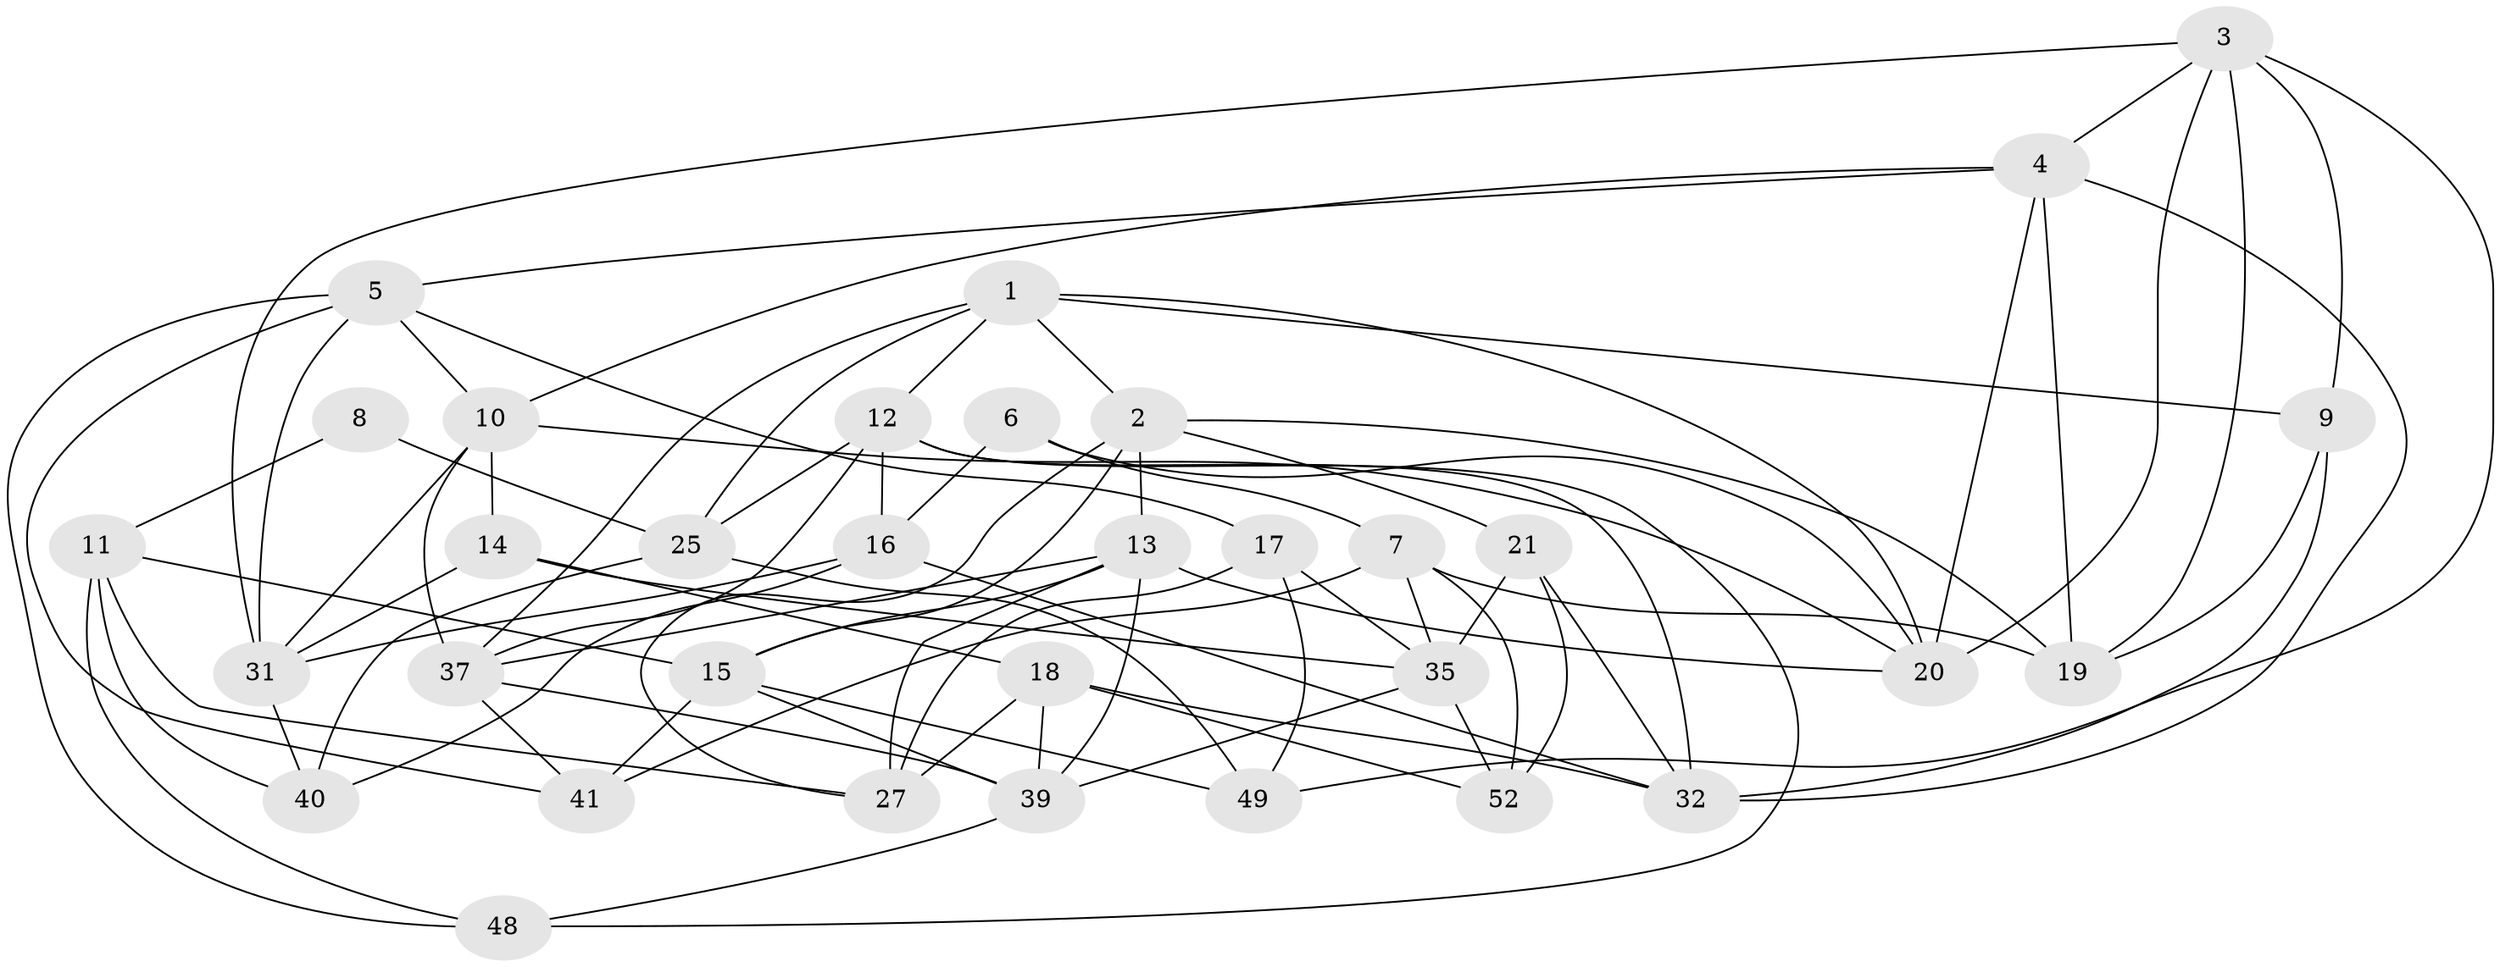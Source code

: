 // original degree distribution, {4: 1.0}
// Generated by graph-tools (version 1.1) at 2025/42/03/06/25 10:42:23]
// undirected, 33 vertices, 83 edges
graph export_dot {
graph [start="1"]
  node [color=gray90,style=filled];
  1 [super="+50"];
  2 [super="+34"];
  3 [super="+26"];
  4 [super="+51"];
  5 [super="+29"];
  6;
  7 [super="+38"];
  8;
  9;
  10 [super="+22"];
  11 [super="+30"];
  12 [super="+24"];
  13 [super="+28"];
  14;
  15 [super="+36"];
  16 [super="+45"];
  17;
  18 [super="+47"];
  19 [super="+44"];
  20 [super="+23"];
  21;
  25 [super="+43"];
  27 [super="+33"];
  31 [super="+55"];
  32 [super="+54"];
  35 [super="+42"];
  37 [super="+46"];
  39 [super="+53"];
  40;
  41;
  48;
  49;
  52;
  1 -- 20;
  1 -- 25;
  1 -- 2;
  1 -- 37;
  1 -- 9;
  1 -- 12;
  2 -- 15;
  2 -- 27;
  2 -- 13;
  2 -- 21;
  2 -- 19;
  3 -- 49;
  3 -- 9;
  3 -- 19;
  3 -- 31;
  3 -- 4;
  3 -- 20;
  4 -- 32;
  4 -- 10;
  4 -- 19;
  4 -- 5;
  4 -- 20;
  5 -- 17;
  5 -- 31;
  5 -- 48;
  5 -- 41;
  5 -- 10;
  6 -- 20;
  6 -- 7;
  6 -- 16 [weight=2];
  7 -- 41;
  7 -- 19 [weight=2];
  7 -- 35;
  7 -- 52;
  8 -- 25 [weight=2];
  8 -- 11 [weight=2];
  9 -- 32;
  9 -- 19;
  10 -- 14;
  10 -- 20;
  10 -- 37;
  10 -- 31;
  11 -- 40;
  11 -- 48;
  11 -- 15;
  11 -- 27;
  12 -- 48;
  12 -- 37;
  12 -- 32;
  12 -- 25;
  12 -- 16;
  13 -- 15;
  13 -- 20;
  13 -- 37;
  13 -- 27;
  13 -- 39;
  14 -- 35;
  14 -- 31;
  14 -- 18;
  15 -- 41;
  15 -- 49;
  15 -- 39;
  16 -- 32;
  16 -- 31;
  16 -- 40;
  17 -- 27;
  17 -- 35;
  17 -- 49;
  18 -- 32;
  18 -- 27 [weight=2];
  18 -- 52;
  18 -- 39;
  21 -- 52;
  21 -- 32;
  21 -- 35;
  25 -- 40;
  25 -- 49;
  31 -- 40;
  35 -- 52;
  35 -- 39;
  37 -- 41;
  37 -- 39;
  39 -- 48;
}
